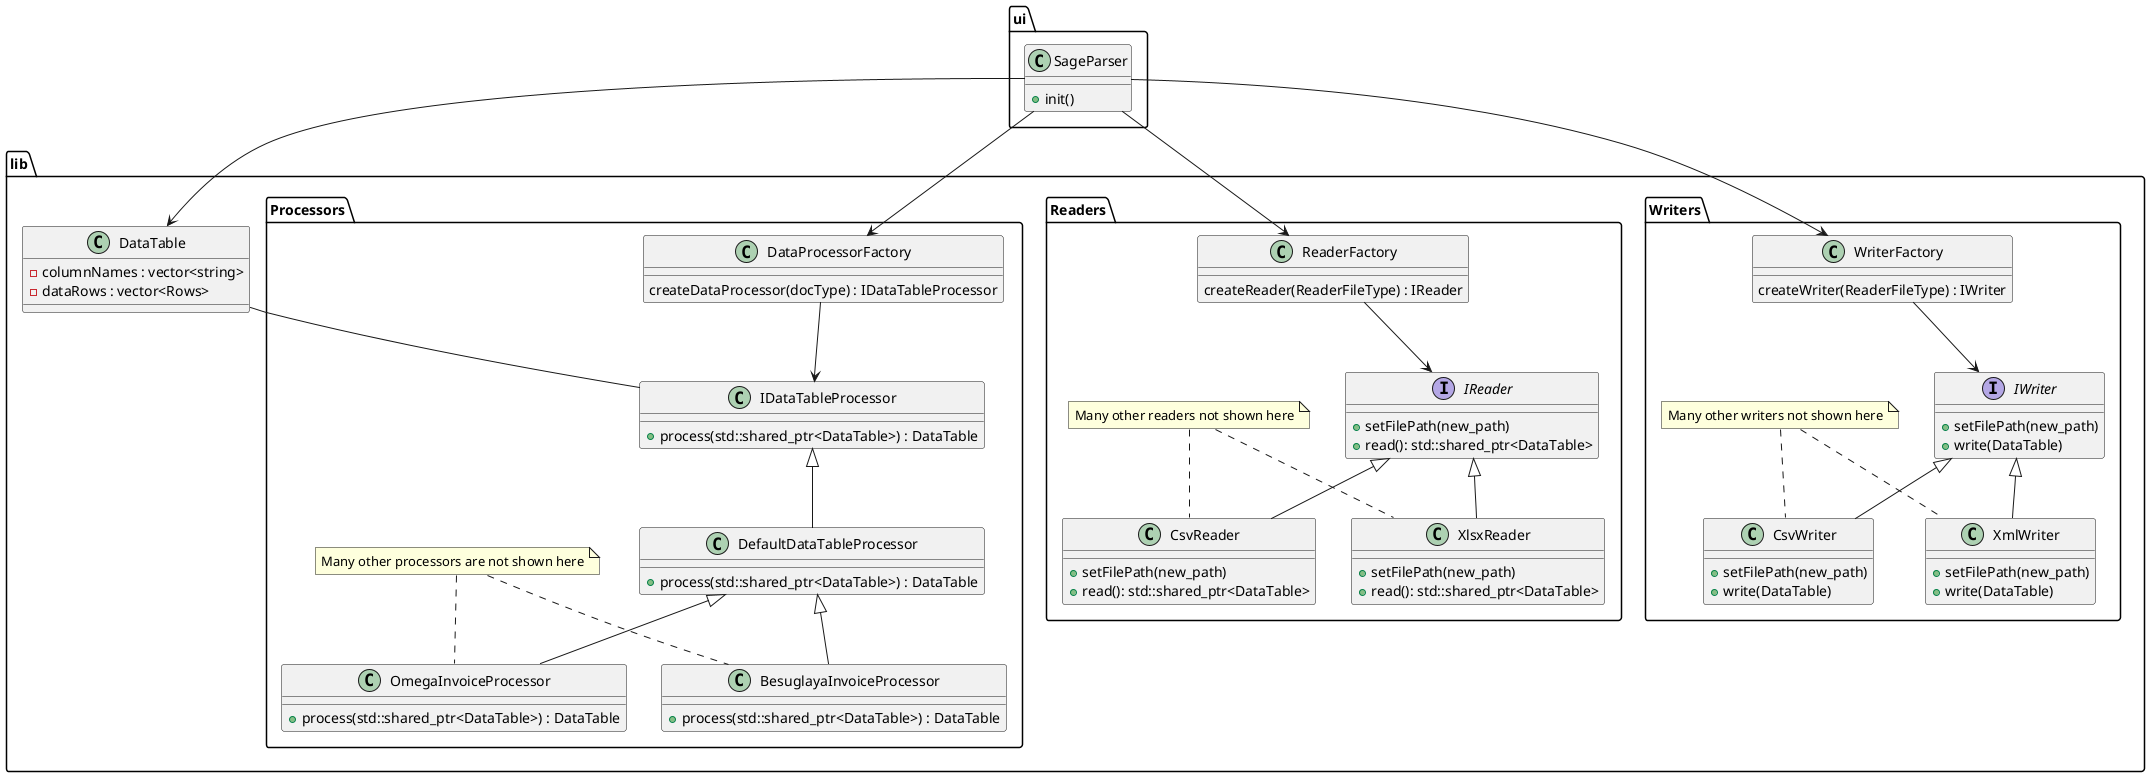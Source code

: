 @startuml

package ui {
    class SageParser
    {
        +init()
    }
}

package lib {
    class DataTable {
        -columnNames : vector<string>
        -dataRows : vector<Rows>
    }

    package Processors {
        class DataProcessorFactory
        {
            createDataProcessor(docType) : IDataTableProcessor
        }

        class IDataTableProcessor {
            +process(std::shared_ptr<DataTable>) : DataTable
        }

        class DefaultDataTableProcessor {
            +process(std::shared_ptr<DataTable>) : DataTable
        }

        class OmegaInvoiceProcessor {
            +process(std::shared_ptr<DataTable>) : DataTable
        }

        class BesuglayaInvoiceProcessor {
            +process(std::shared_ptr<DataTable>) : DataTable
        }

        note "Many other processors are not shown here" as N1
        N1 .. BesuglayaInvoiceProcessor
        N1 .. OmegaInvoiceProcessor

        DefaultDataTableProcessor -up-|> IDataTableProcessor
        BesuglayaInvoiceProcessor -up-|> DefaultDataTableProcessor
        OmegaInvoiceProcessor -up-|> DefaultDataTableProcessor
    }

    package Writers {

        class WriterFactory {
            createWriter(ReaderFileType) : IWriter
        } 

        interface IWriter {
            +setFilePath(new_path)
            +write(DataTable)
        }

        class CsvWriter {
            +setFilePath(new_path)
            +write(DataTable)
        }

        class XmlWriter {
            +setFilePath(new_path)
            +write(DataTable)
        }

        note "Many other writers not shown here" as N2
        N2 .. CsvWriter
        N2 .. XmlWriter

        CsvWriter -up-|> IWriter
        XmlWriter -up-|> IWriter
    }

    package Readers {
        class ReaderFactory {
            createReader(ReaderFileType) : IReader
        } 

        interface IReader {
            +setFilePath(new_path)
            +read(): std::shared_ptr<DataTable>
        }

        class CsvReader {
            +setFilePath(new_path)
            +read(): std::shared_ptr<DataTable>
        }

        class XlsxReader {
            +setFilePath(new_path)
            +read(): std::shared_ptr<DataTable>
        }

        note "Many other readers not shown here" as N3
        N3 .. CsvReader
        N3 .. XlsxReader

        CsvReader -up-|> IReader
        XlsxReader -up-|> IReader
    }

    DataTable -- IDataTableProcessor
}


ReaderFactory --> IReader
WriterFactory --> IWriter
DataProcessorFactory --> IDataTableProcessor

SageParser --> DataProcessorFactory
SageParser --> WriterFactory
SageParser --> ReaderFactory
SageParser --> DataTable

@enduml
